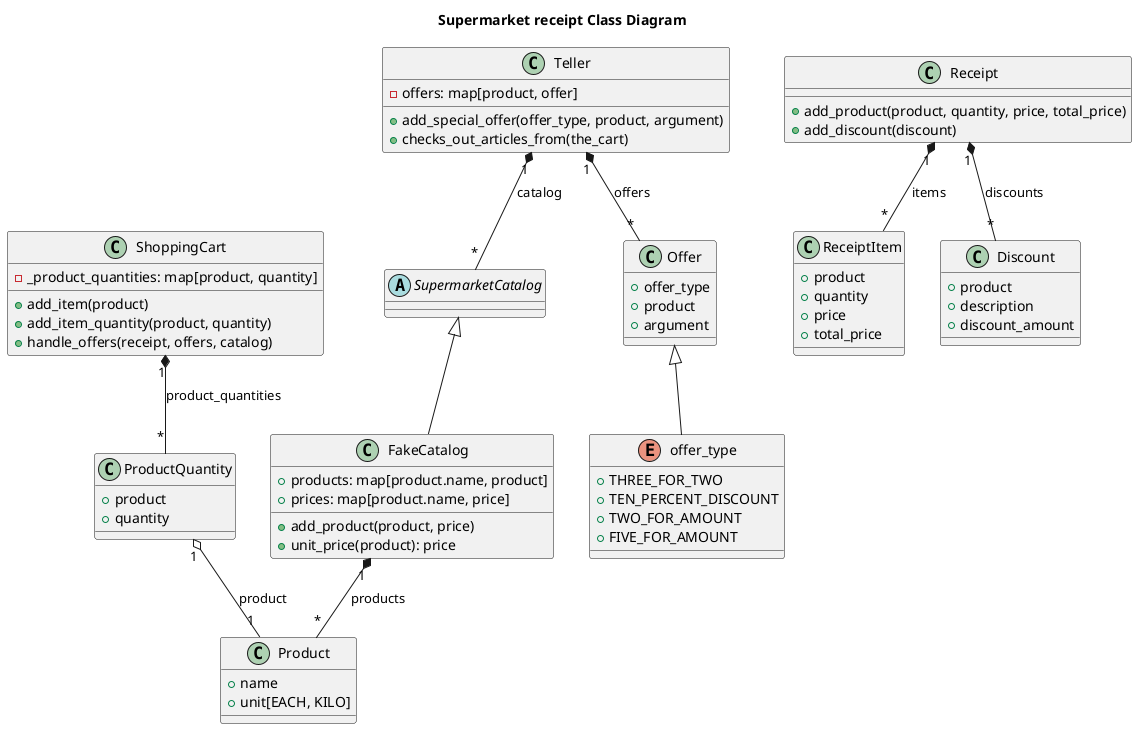 @startuml

title Supermarket receipt Class Diagram

abstract SupermarketCatalog {
}

class FakeCatalog {
  +add_product(product, price)
  +unit_price(product): price
  +products: map[product.name, product]
  +prices: map[product.name, price]
}

class Product {
 + name
 + unit[EACH, KILO]
}

class ShoppingCart {
 + add_item(product)
 + add_item_quantity(product, quantity)
 - _product_quantities: map[product, quantity]
 + handle_offers(receipt, offers, catalog)
}

class ProductQuantity {
 + product
 + quantity
}

class Receipt {
+ add_product(product, quantity, price, total_price)
+ add_discount(discount)
}

class ReceiptItem {
 + product
 + quantity
 + price
 + total_price
}

class Discount {
 + product
 + description
 + discount_amount
}

class Teller {
 - offers: map[product, offer]
 + add_special_offer(offer_type, product, argument)
 + checks_out_articles_from(the_cart)

}

class Offer {
+ offer_type
+ product
+ argument
}

enum offer_type {
+ THREE_FOR_TWO 
+ TEN_PERCENT_DISCOUNT 
+ TWO_FOR_AMOUNT 
+ FIVE_FOR_AMOUNT
}

SupermarketCatalog <|-down- FakeCatalog
FakeCatalog "1" *-down- "*" Product: products
ProductQuantity "1" o-down- "1" Product: product
ShoppingCart "1" *-down- "*" ProductQuantity: product_quantities
Receipt "1" *-down- "*" ReceiptItem: items
Receipt "1" *-down- "*" Discount: discounts
Offer <|-down- offer_type
Teller "1" *-down- "*" Offer: offers
Teller "1" *-- "*" SupermarketCatalog: catalog

@enduml